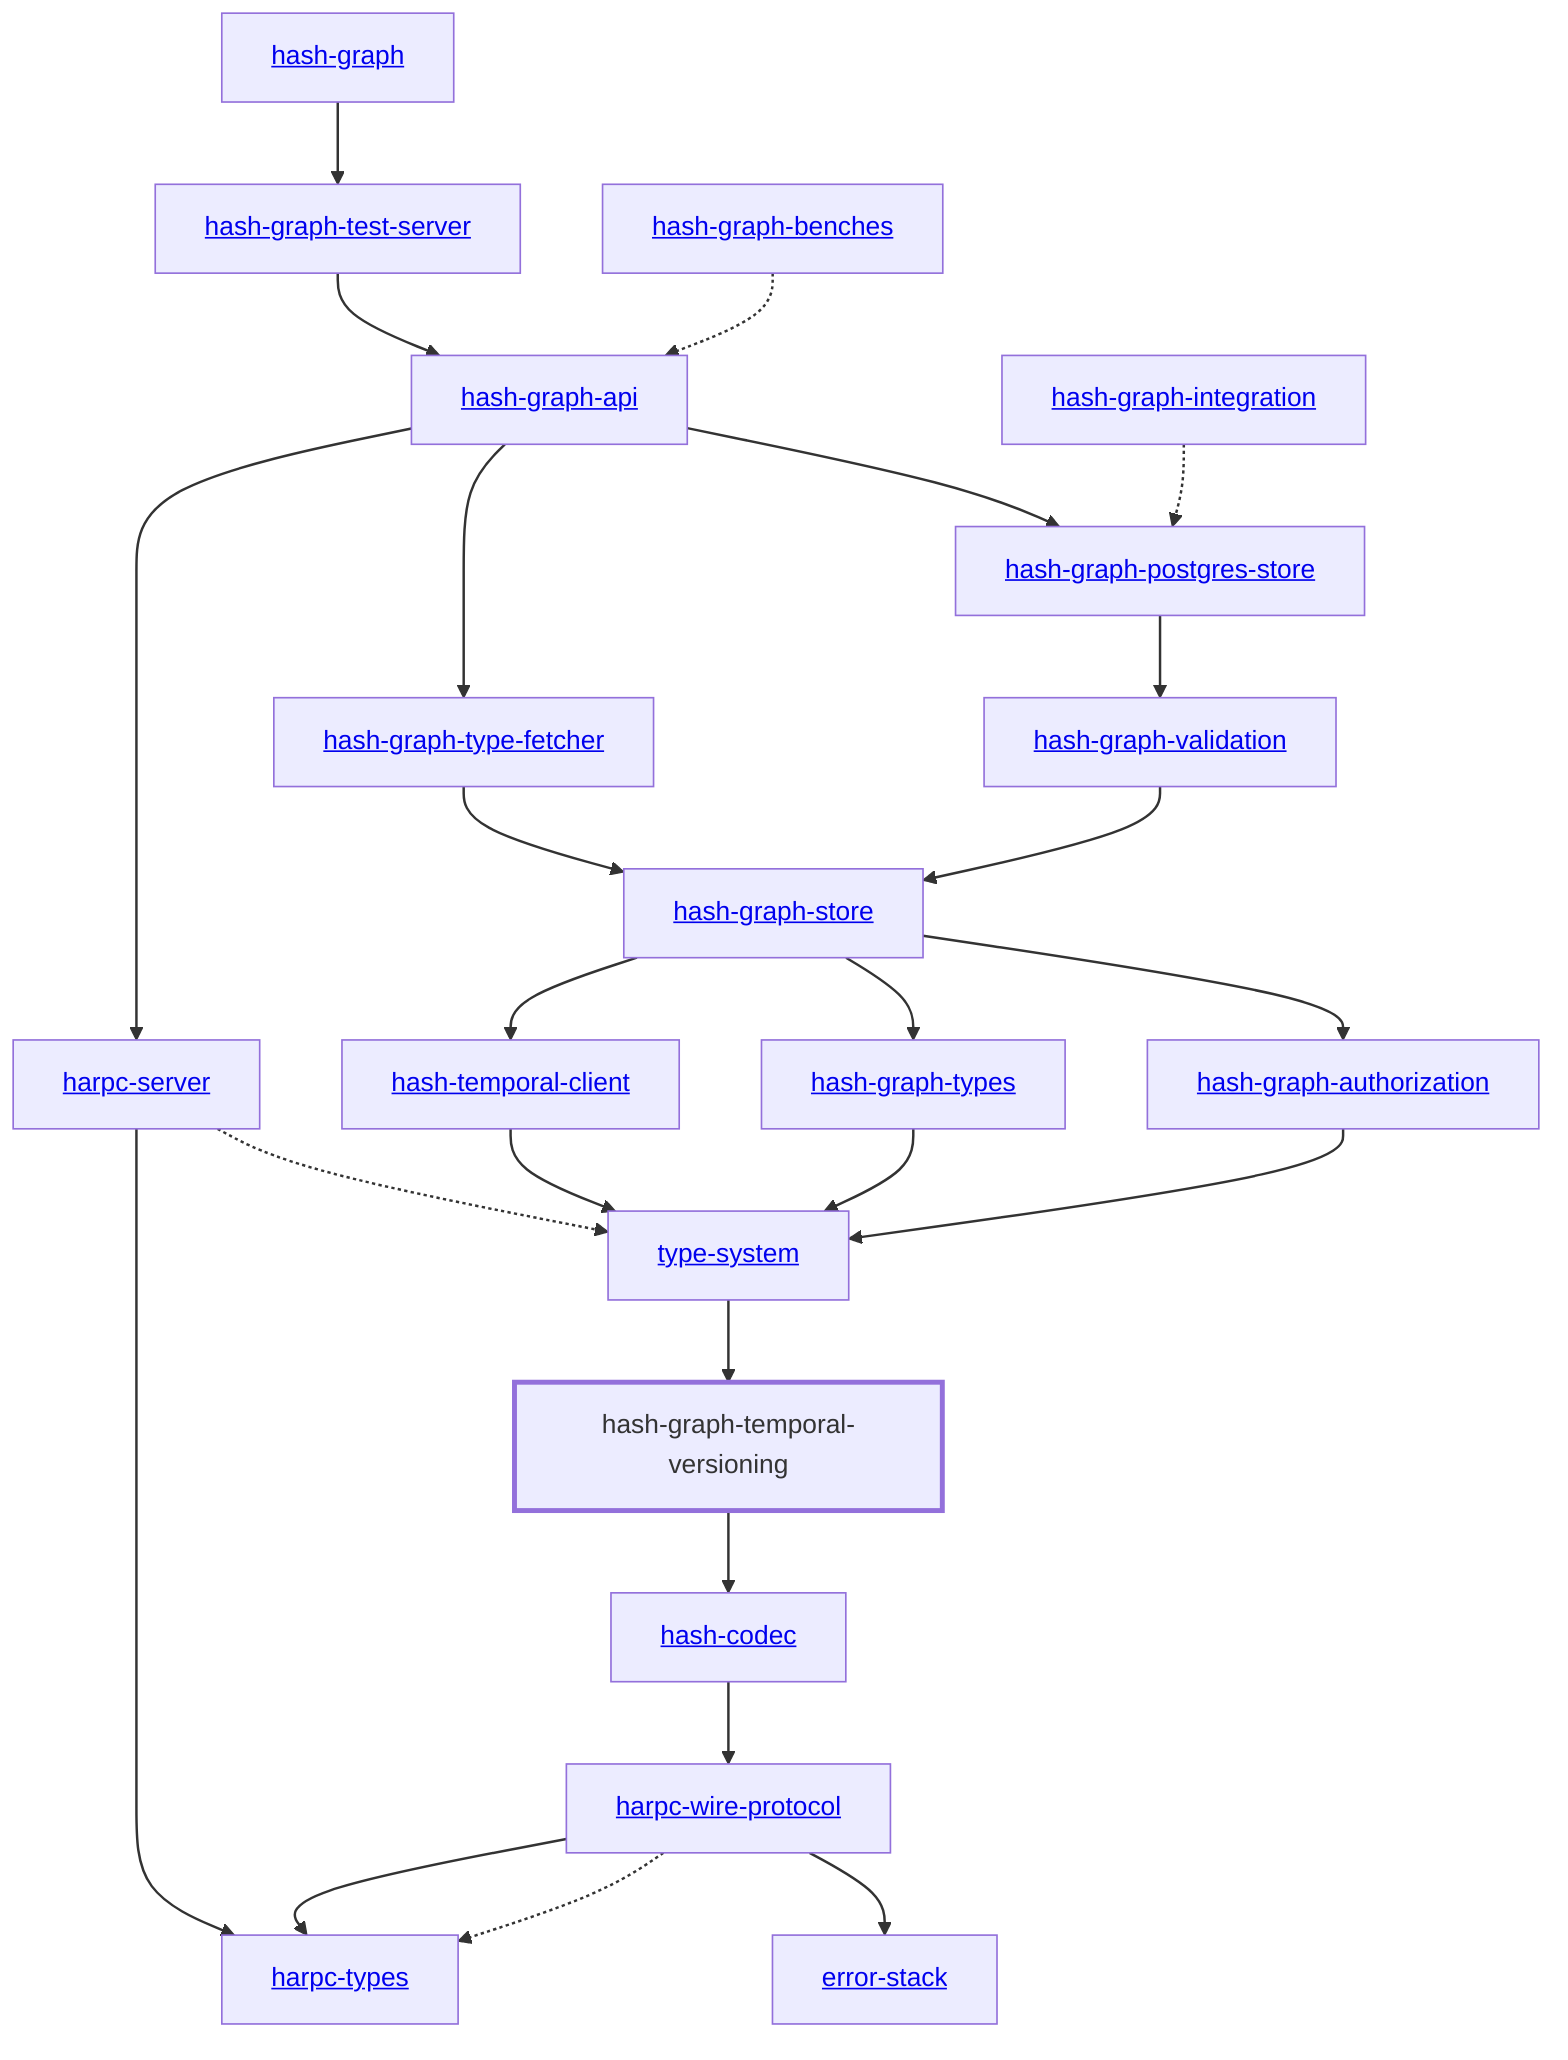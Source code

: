 graph TD
    linkStyle default stroke-width:1.5px
    classDef default stroke-width:1px
    classDef root stroke-width:3px
    classDef dev stroke-width:1px
    classDef build stroke-width:1px
    %% Legend
    %% --> : Normal dependency
    %% -.-> : Dev dependency
    %% ---> : Build dependency
    0[<a href="../hash_graph_api/index.html">hash-graph-api</a>]
    1[<a href="../hash_graph_authorization/index.html">hash-graph-authorization</a>]
    2[<a href="../hash_graph_benches/index.html">hash-graph-benches</a>]
    3[<a href="../hash_graph_integration/index.html">hash-graph-integration</a>]
    4[<a href="../hash_graph_types/index.html">hash-graph-types</a>]
    5[<a href="../hash_graph_validation/index.html">hash-graph-validation</a>]
    6[<a href="../hash_graph_postgres_store/index.html">hash-graph-postgres-store</a>]
    7[<a href="../error_stack/index.html">error-stack</a>]
    8[<a href="../hash_graph_store/index.html">hash-graph-store</a>]
    9[hash-graph-temporal-versioning]
    class 9 root
    10[<a href="../hash_temporal_client/index.html">hash-temporal-client</a>]
    11[<a href="../hash_graph_test_server/index.html">hash-graph-test-server</a>]
    12[<a href="../harpc_server/index.html">harpc-server</a>]
    13[<a href="../type_system/index.html">type-system</a>]
    14[<a href="../hash_graph_type_fetcher/index.html">hash-graph-type-fetcher</a>]
    15[<a href="../harpc_types/index.html">harpc-types</a>]
    16[<a href="../harpc_wire_protocol/index.html">harpc-wire-protocol</a>]
    17[<a href="../hash_codec/index.html">hash-codec</a>]
    18[<a href="../hash_graph/index.html">hash-graph</a>]
    13 --> 9
    11 --> 0
    8 --> 1
    8 --> 4
    8 --> 10
    9 --> 17
    12 --> 15
    6 --> 5
    12 -.-> 13
    14 --> 8
    16 --> 7
    16 --> 15
    16 -.-> 15
    17 --> 16
    18 --> 11
    10 --> 13
    0 --> 12
    0 --> 6
    5 --> 8
    0 --> 14
    4 --> 13
    1 --> 13
    2 -.-> 0
    3 -.-> 6